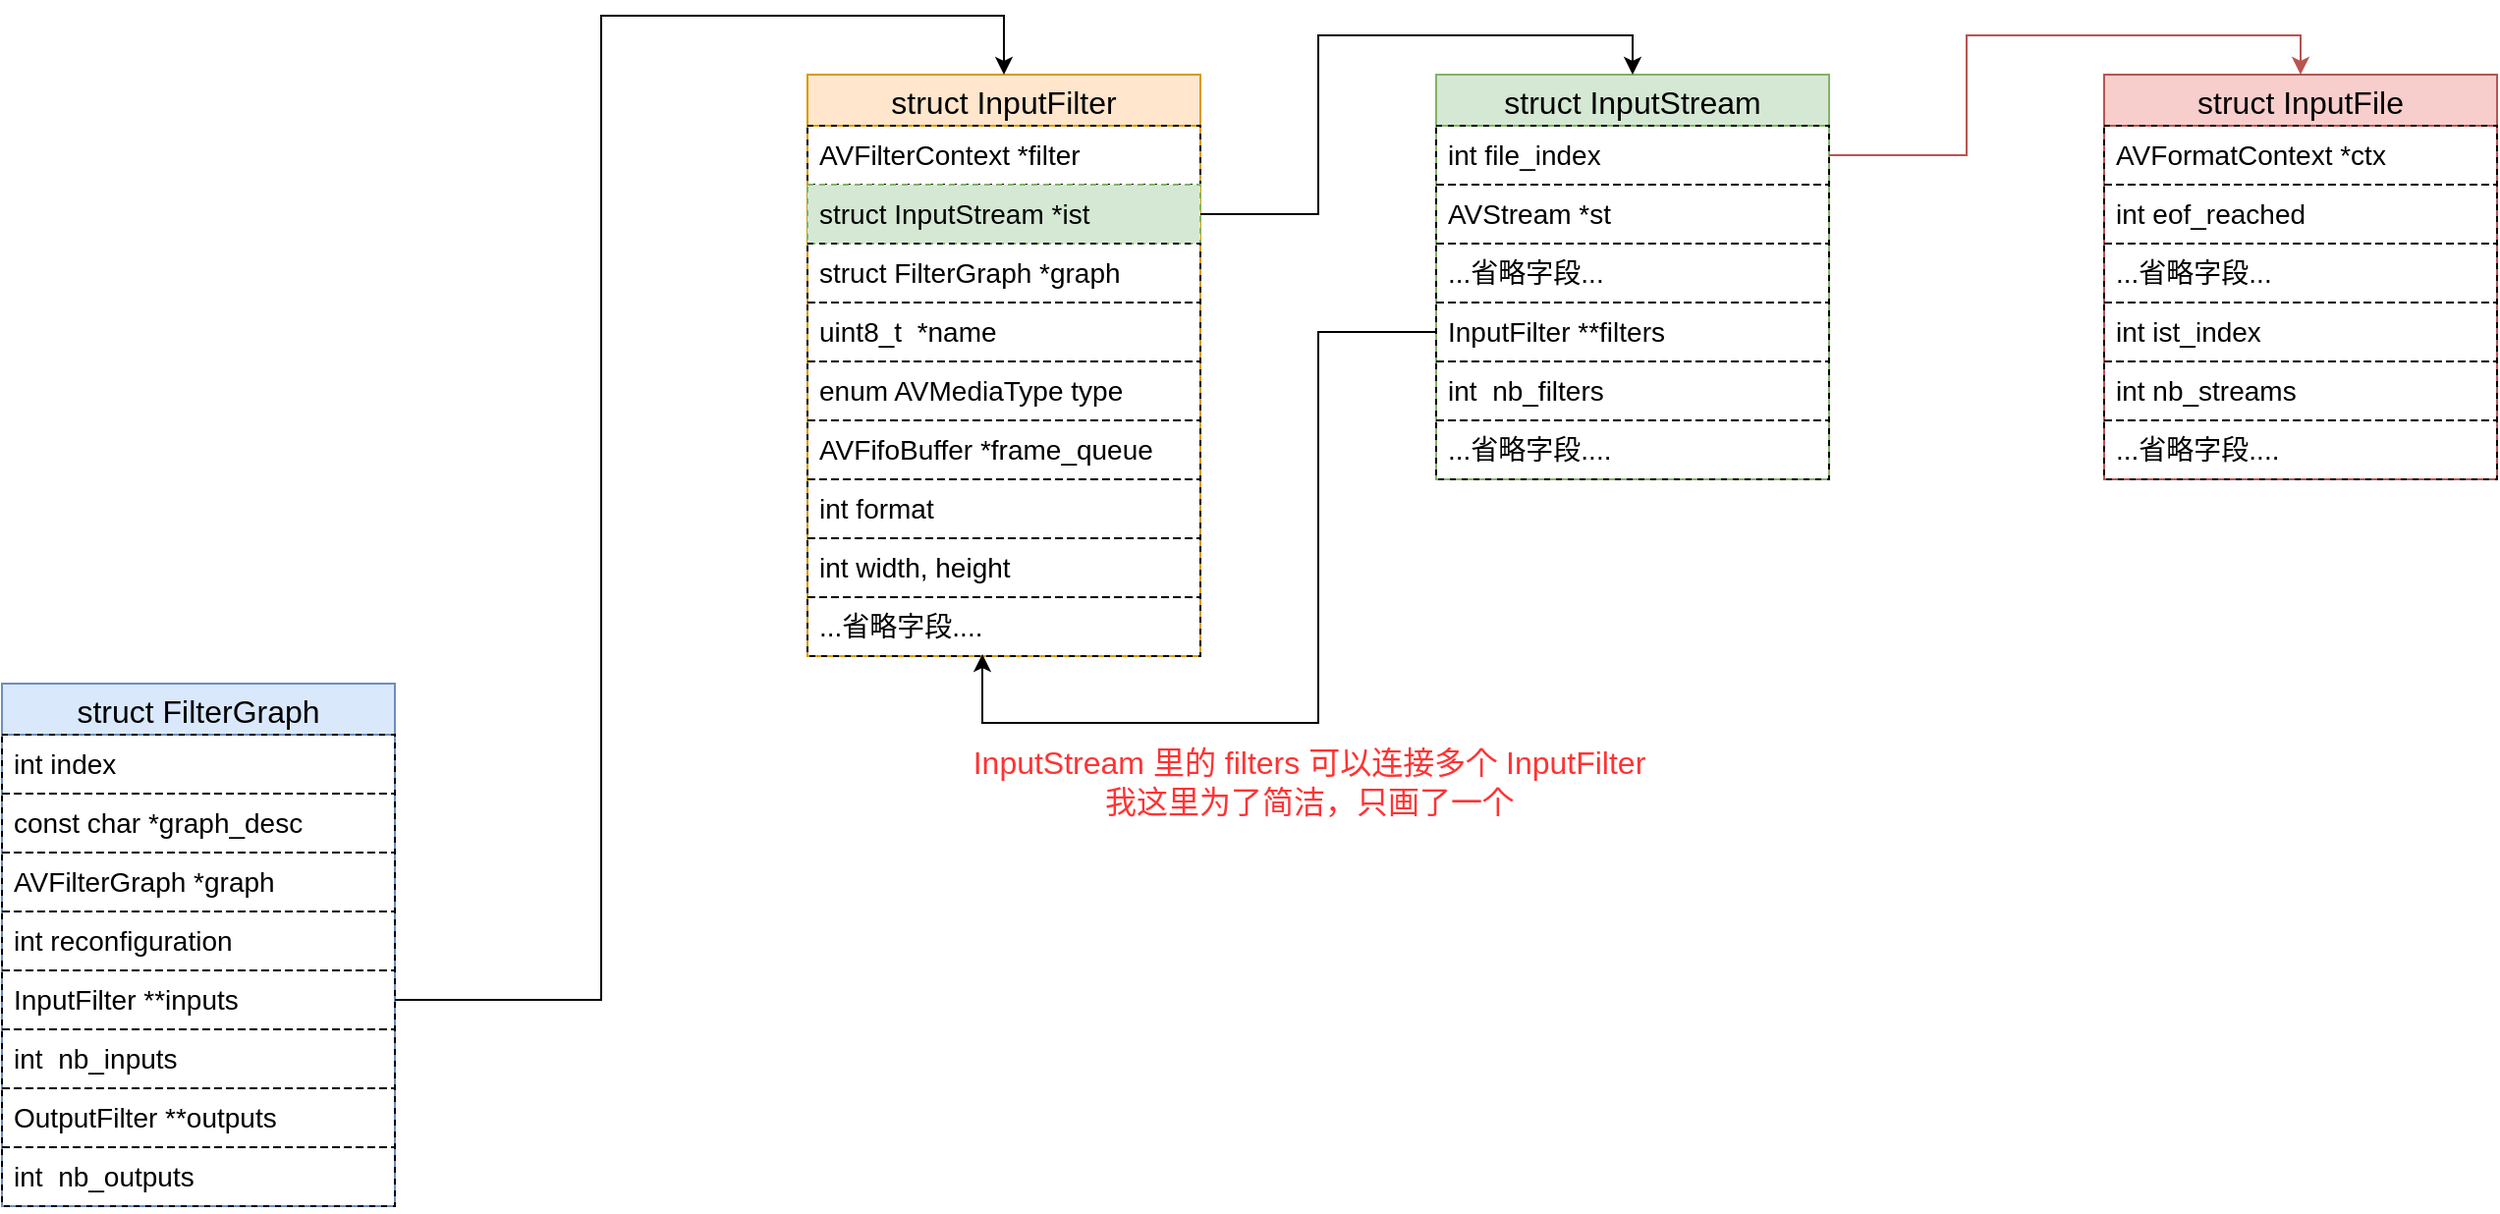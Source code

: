 <mxfile version="20.2.3" type="device"><diagram id="CCSkUD4YMc4SreTmyc2y" name="第 1 页"><mxGraphModel dx="1384" dy="2034" grid="1" gridSize="10" guides="1" tooltips="1" connect="1" arrows="1" fold="1" page="1" pageScale="1" pageWidth="827" pageHeight="1169" math="0" shadow="0"><root><mxCell id="0"/><mxCell id="1" parent="0"/><mxCell id="fyDznYu2upmtHlqrGjxY-17" style="edgeStyle=orthogonalEdgeStyle;rounded=0;orthogonalLoop=1;jettySize=auto;html=1;fontSize=14;" parent="1" edge="1"><mxGeometry relative="1" as="geometry"><mxPoint x="410" y="560" as="sourcePoint"/></mxGeometry></mxCell><mxCell id="fyDznYu2upmtHlqrGjxY-18" style="edgeStyle=orthogonalEdgeStyle;rounded=0;orthogonalLoop=1;jettySize=auto;html=1;fontSize=14;" parent="1" edge="1"><mxGeometry relative="1" as="geometry"><mxPoint x="410" y="686" as="sourcePoint"/></mxGeometry></mxCell><mxCell id="fyDznYu2upmtHlqrGjxY-19" style="edgeStyle=orthogonalEdgeStyle;rounded=0;orthogonalLoop=1;jettySize=auto;html=1;fontSize=14;" parent="1" edge="1"><mxGeometry relative="1" as="geometry"><mxPoint x="410" y="790" as="sourcePoint"/></mxGeometry></mxCell><mxCell id="8_6qjG8QRdry3MQpdeZb-2" value="struct FilterGraph" style="swimlane;fontStyle=0;childLayout=stackLayout;horizontal=1;startSize=26;horizontalStack=0;resizeParent=1;resizeParentMax=0;resizeLast=0;collapsible=1;marginBottom=0;align=center;fontSize=16;strokeColor=#6c8ebf;fillColor=#dae8fc;fillStyle=auto;rounded=0;shadow=0;glass=0;sketch=0;swimlaneFillColor=none;" parent="1" vertex="1"><mxGeometry x="140" y="310" width="200" height="266" as="geometry"><mxRectangle x="140" y="310" width="160" height="30" as="alternateBounds"/></mxGeometry></mxCell><mxCell id="8_6qjG8QRdry3MQpdeZb-4" value="int index" style="text;strokeColor=default;fillColor=none;spacingLeft=4;spacingRight=4;overflow=hidden;rotatable=0;points=[[0,0.5],[1,0.5]];portConstraint=eastwest;fontSize=14;labelBackgroundColor=none;labelBorderColor=none;dashed=1;" parent="8_6qjG8QRdry3MQpdeZb-2" vertex="1"><mxGeometry y="26" width="200" height="30" as="geometry"/></mxCell><mxCell id="8_6qjG8QRdry3MQpdeZb-5" value="const char *graph_desc" style="text;strokeColor=default;fillColor=none;spacingLeft=4;spacingRight=4;overflow=hidden;rotatable=0;points=[[0,0.5],[1,0.5]];portConstraint=eastwest;fontSize=14;dashed=1;" parent="8_6qjG8QRdry3MQpdeZb-2" vertex="1"><mxGeometry y="56" width="200" height="30" as="geometry"/></mxCell><mxCell id="8_6qjG8QRdry3MQpdeZb-6" value="AVFilterGraph *graph" style="text;strokeColor=default;fillColor=none;spacingLeft=4;spacingRight=4;overflow=hidden;rotatable=0;points=[[0,0.5],[1,0.5]];portConstraint=eastwest;fontSize=14;dashed=1;" parent="8_6qjG8QRdry3MQpdeZb-2" vertex="1"><mxGeometry y="86" width="200" height="30" as="geometry"/></mxCell><mxCell id="8_6qjG8QRdry3MQpdeZb-7" value="int reconfiguration" style="text;strokeColor=default;fillColor=none;spacingLeft=4;spacingRight=4;overflow=hidden;rotatable=0;points=[[0,0.5],[1,0.5]];portConstraint=eastwest;fontSize=14;dashed=1;" parent="8_6qjG8QRdry3MQpdeZb-2" vertex="1"><mxGeometry y="116" width="200" height="30" as="geometry"/></mxCell><mxCell id="8_6qjG8QRdry3MQpdeZb-8" value="InputFilter **inputs" style="text;strokeColor=default;fillColor=none;spacingLeft=4;spacingRight=4;overflow=hidden;rotatable=0;points=[[0,0.5],[1,0.5]];portConstraint=eastwest;fontSize=14;dashed=1;" parent="8_6qjG8QRdry3MQpdeZb-2" vertex="1"><mxGeometry y="146" width="200" height="30" as="geometry"/></mxCell><mxCell id="8_6qjG8QRdry3MQpdeZb-9" value="int  nb_inputs" style="text;strokeColor=default;fillColor=none;spacingLeft=4;spacingRight=4;overflow=hidden;rotatable=0;points=[[0,0.5],[1,0.5]];portConstraint=eastwest;fontSize=14;dashed=1;" parent="8_6qjG8QRdry3MQpdeZb-2" vertex="1"><mxGeometry y="176" width="200" height="30" as="geometry"/></mxCell><mxCell id="8_6qjG8QRdry3MQpdeZb-12" value="OutputFilter **outputs" style="text;strokeColor=default;fillColor=none;spacingLeft=4;spacingRight=4;overflow=hidden;rotatable=0;points=[[0,0.5],[1,0.5]];portConstraint=eastwest;fontSize=14;dashed=1;" parent="8_6qjG8QRdry3MQpdeZb-2" vertex="1"><mxGeometry y="206" width="200" height="30" as="geometry"/></mxCell><mxCell id="8_6qjG8QRdry3MQpdeZb-23" value="int  nb_outputs" style="text;strokeColor=default;fillColor=none;spacingLeft=4;spacingRight=4;overflow=hidden;rotatable=0;points=[[0,0.5],[1,0.5]];portConstraint=eastwest;fontSize=14;dashed=1;" parent="8_6qjG8QRdry3MQpdeZb-2" vertex="1"><mxGeometry y="236" width="200" height="30" as="geometry"/></mxCell><mxCell id="8_6qjG8QRdry3MQpdeZb-24" value="struct InputFilter" style="swimlane;fontStyle=0;childLayout=stackLayout;horizontal=1;startSize=26;horizontalStack=0;resizeParent=1;resizeParentMax=0;resizeLast=0;collapsible=1;marginBottom=0;align=center;fontSize=16;strokeColor=#d79b00;fillColor=#ffe6cc;fillStyle=auto;rounded=0;shadow=0;glass=0;sketch=0;gradientColor=none;swimlaneFillColor=none;" parent="1" vertex="1"><mxGeometry x="550" width="200" height="296" as="geometry"><mxRectangle x="140" y="310" width="160" height="30" as="alternateBounds"/></mxGeometry></mxCell><mxCell id="8_6qjG8QRdry3MQpdeZb-25" value="AVFilterContext *filter" style="text;strokeColor=default;fillColor=none;spacingLeft=4;spacingRight=4;overflow=hidden;rotatable=0;points=[[0,0.5],[1,0.5]];portConstraint=eastwest;fontSize=14;labelBackgroundColor=none;labelBorderColor=none;dashed=1;" parent="8_6qjG8QRdry3MQpdeZb-24" vertex="1"><mxGeometry y="26" width="200" height="30" as="geometry"/></mxCell><mxCell id="8_6qjG8QRdry3MQpdeZb-33" value="struct InputStream *ist" style="text;strokeColor=#82b366;fillColor=#d5e8d4;spacingLeft=4;spacingRight=4;overflow=hidden;rotatable=0;points=[[0,0.5],[1,0.5]];portConstraint=eastwest;fontSize=14;labelBackgroundColor=none;labelBorderColor=none;dashed=1;" parent="8_6qjG8QRdry3MQpdeZb-24" vertex="1"><mxGeometry y="56" width="200" height="30" as="geometry"/></mxCell><mxCell id="8_6qjG8QRdry3MQpdeZb-34" value="struct FilterGraph *graph" style="text;strokeColor=default;fillColor=none;spacingLeft=4;spacingRight=4;overflow=hidden;rotatable=0;points=[[0,0.5],[1,0.5]];portConstraint=eastwest;fontSize=14;labelBackgroundColor=none;labelBorderColor=none;dashed=1;" parent="8_6qjG8QRdry3MQpdeZb-24" vertex="1"><mxGeometry y="86" width="200" height="30" as="geometry"/></mxCell><mxCell id="8_6qjG8QRdry3MQpdeZb-35" value="uint8_t  *name" style="text;strokeColor=default;fillColor=none;spacingLeft=4;spacingRight=4;overflow=hidden;rotatable=0;points=[[0,0.5],[1,0.5]];portConstraint=eastwest;fontSize=14;labelBackgroundColor=none;labelBorderColor=none;dashed=1;" parent="8_6qjG8QRdry3MQpdeZb-24" vertex="1"><mxGeometry y="116" width="200" height="30" as="geometry"/></mxCell><mxCell id="8_6qjG8QRdry3MQpdeZb-36" value="enum AVMediaType type" style="text;strokeColor=default;fillColor=none;spacingLeft=4;spacingRight=4;overflow=hidden;rotatable=0;points=[[0,0.5],[1,0.5]];portConstraint=eastwest;fontSize=14;labelBackgroundColor=none;labelBorderColor=none;dashed=1;" parent="8_6qjG8QRdry3MQpdeZb-24" vertex="1"><mxGeometry y="146" width="200" height="30" as="geometry"/></mxCell><mxCell id="8_6qjG8QRdry3MQpdeZb-38" value="AVFifoBuffer *frame_queue" style="text;strokeColor=default;fillColor=none;spacingLeft=4;spacingRight=4;overflow=hidden;rotatable=0;points=[[0,0.5],[1,0.5]];portConstraint=eastwest;fontSize=14;labelBackgroundColor=none;labelBorderColor=none;dashed=1;" parent="8_6qjG8QRdry3MQpdeZb-24" vertex="1"><mxGeometry y="176" width="200" height="30" as="geometry"/></mxCell><mxCell id="8_6qjG8QRdry3MQpdeZb-37" value="int format" style="text;strokeColor=default;fillColor=none;spacingLeft=4;spacingRight=4;overflow=hidden;rotatable=0;points=[[0,0.5],[1,0.5]];portConstraint=eastwest;fontSize=14;labelBackgroundColor=none;labelBorderColor=none;dashed=1;" parent="8_6qjG8QRdry3MQpdeZb-24" vertex="1"><mxGeometry y="206" width="200" height="30" as="geometry"/></mxCell><mxCell id="8_6qjG8QRdry3MQpdeZb-40" value="int width, height" style="text;strokeColor=default;fillColor=none;spacingLeft=4;spacingRight=4;overflow=hidden;rotatable=0;points=[[0,0.5],[1,0.5]];portConstraint=eastwest;fontSize=14;labelBackgroundColor=none;labelBorderColor=none;dashed=1;" parent="8_6qjG8QRdry3MQpdeZb-24" vertex="1"><mxGeometry y="236" width="200" height="30" as="geometry"/></mxCell><mxCell id="8_6qjG8QRdry3MQpdeZb-44" value="...省略字段...." style="text;strokeColor=default;fillColor=none;spacingLeft=4;spacingRight=4;overflow=hidden;rotatable=0;points=[[0,0.5],[1,0.5]];portConstraint=eastwest;fontSize=14;labelBackgroundColor=none;labelBorderColor=none;dashed=1;" parent="8_6qjG8QRdry3MQpdeZb-24" vertex="1"><mxGeometry y="266" width="200" height="30" as="geometry"/></mxCell><mxCell id="HOu3EGebhWTETOaYvl4e-10" value="struct InputStream" style="swimlane;fontStyle=0;childLayout=stackLayout;horizontal=1;startSize=26;horizontalStack=0;resizeParent=1;resizeParentMax=0;resizeLast=0;collapsible=1;marginBottom=0;align=center;fontSize=16;strokeColor=#82b366;fillColor=#d5e8d4;fillStyle=auto;rounded=0;shadow=0;glass=0;sketch=0;swimlaneFillColor=none;" parent="1" vertex="1"><mxGeometry x="870" width="200" height="206" as="geometry"><mxRectangle x="140" y="310" width="160" height="30" as="alternateBounds"/></mxGeometry></mxCell><mxCell id="HOu3EGebhWTETOaYvl4e-11" value="int file_index" style="text;strokeColor=default;fillColor=none;spacingLeft=4;spacingRight=4;overflow=hidden;rotatable=0;points=[[0,0.5],[1,0.5]];portConstraint=eastwest;fontSize=14;labelBackgroundColor=none;labelBorderColor=none;dashed=1;" parent="HOu3EGebhWTETOaYvl4e-10" vertex="1"><mxGeometry y="26" width="200" height="30" as="geometry"/></mxCell><mxCell id="HOu3EGebhWTETOaYvl4e-12" value="AVStream *st" style="text;strokeColor=default;fillColor=none;spacingLeft=4;spacingRight=4;overflow=hidden;rotatable=0;points=[[0,0.5],[1,0.5]];portConstraint=eastwest;fontSize=14;labelBackgroundColor=none;labelBorderColor=none;dashed=1;" parent="HOu3EGebhWTETOaYvl4e-10" vertex="1"><mxGeometry y="56" width="200" height="30" as="geometry"/></mxCell><mxCell id="HOu3EGebhWTETOaYvl4e-13" value="...省略字段..." style="text;strokeColor=default;fillColor=none;spacingLeft=4;spacingRight=4;overflow=hidden;rotatable=0;points=[[0,0.5],[1,0.5]];portConstraint=eastwest;fontSize=14;labelBackgroundColor=none;labelBorderColor=none;dashed=1;" parent="HOu3EGebhWTETOaYvl4e-10" vertex="1"><mxGeometry y="86" width="200" height="30" as="geometry"/></mxCell><mxCell id="HOu3EGebhWTETOaYvl4e-14" value="InputFilter **filters" style="text;strokeColor=default;fillColor=none;spacingLeft=4;spacingRight=4;overflow=hidden;rotatable=0;points=[[0,0.5],[1,0.5]];portConstraint=eastwest;fontSize=14;labelBackgroundColor=none;labelBorderColor=none;dashed=1;" parent="HOu3EGebhWTETOaYvl4e-10" vertex="1"><mxGeometry y="116" width="200" height="30" as="geometry"/></mxCell><mxCell id="HOu3EGebhWTETOaYvl4e-15" value="int  nb_filters" style="text;strokeColor=default;fillColor=none;spacingLeft=4;spacingRight=4;overflow=hidden;rotatable=0;points=[[0,0.5],[1,0.5]];portConstraint=eastwest;fontSize=14;labelBackgroundColor=none;labelBorderColor=none;dashed=1;" parent="HOu3EGebhWTETOaYvl4e-10" vertex="1"><mxGeometry y="146" width="200" height="30" as="geometry"/></mxCell><mxCell id="HOu3EGebhWTETOaYvl4e-19" value="...省略字段...." style="text;strokeColor=default;fillColor=none;spacingLeft=4;spacingRight=4;overflow=hidden;rotatable=0;points=[[0,0.5],[1,0.5]];portConstraint=eastwest;fontSize=14;labelBackgroundColor=none;labelBorderColor=none;dashed=1;" parent="HOu3EGebhWTETOaYvl4e-10" vertex="1"><mxGeometry y="176" width="200" height="30" as="geometry"/></mxCell><mxCell id="HOu3EGebhWTETOaYvl4e-32" value="struct InputFile" style="swimlane;fontStyle=0;childLayout=stackLayout;horizontal=1;startSize=26;horizontalStack=0;resizeParent=1;resizeParentMax=0;resizeLast=0;collapsible=1;marginBottom=0;align=center;fontSize=16;strokeColor=#b85450;fillColor=#f8cecc;fillStyle=auto;rounded=0;shadow=0;glass=0;sketch=0;swimlaneFillColor=none;" parent="1" vertex="1"><mxGeometry x="1210" width="200" height="206" as="geometry"><mxRectangle x="140" y="310" width="160" height="30" as="alternateBounds"/></mxGeometry></mxCell><mxCell id="HOu3EGebhWTETOaYvl4e-33" value="AVFormatContext *ctx" style="text;strokeColor=default;fillColor=none;spacingLeft=4;spacingRight=4;overflow=hidden;rotatable=0;points=[[0,0.5],[1,0.5]];portConstraint=eastwest;fontSize=14;labelBackgroundColor=none;labelBorderColor=none;dashed=1;" parent="HOu3EGebhWTETOaYvl4e-32" vertex="1"><mxGeometry y="26" width="200" height="30" as="geometry"/></mxCell><mxCell id="HOu3EGebhWTETOaYvl4e-34" value="int eof_reached" style="text;strokeColor=default;fillColor=none;spacingLeft=4;spacingRight=4;overflow=hidden;rotatable=0;points=[[0,0.5],[1,0.5]];portConstraint=eastwest;fontSize=14;labelBackgroundColor=none;labelBorderColor=none;dashed=1;" parent="HOu3EGebhWTETOaYvl4e-32" vertex="1"><mxGeometry y="56" width="200" height="30" as="geometry"/></mxCell><mxCell id="HOu3EGebhWTETOaYvl4e-35" value="...省略字段..." style="text;strokeColor=default;fillColor=none;spacingLeft=4;spacingRight=4;overflow=hidden;rotatable=0;points=[[0,0.5],[1,0.5]];portConstraint=eastwest;fontSize=14;labelBackgroundColor=none;labelBorderColor=none;dashed=1;" parent="HOu3EGebhWTETOaYvl4e-32" vertex="1"><mxGeometry y="86" width="200" height="30" as="geometry"/></mxCell><mxCell id="HOu3EGebhWTETOaYvl4e-36" value="int ist_index" style="text;strokeColor=default;fillColor=none;spacingLeft=4;spacingRight=4;overflow=hidden;rotatable=0;points=[[0,0.5],[1,0.5]];portConstraint=eastwest;fontSize=14;labelBackgroundColor=none;labelBorderColor=none;dashed=1;" parent="HOu3EGebhWTETOaYvl4e-32" vertex="1"><mxGeometry y="116" width="200" height="30" as="geometry"/></mxCell><mxCell id="HOu3EGebhWTETOaYvl4e-37" value="int nb_streams" style="text;strokeColor=default;fillColor=none;spacingLeft=4;spacingRight=4;overflow=hidden;rotatable=0;points=[[0,0.5],[1,0.5]];portConstraint=eastwest;fontSize=14;labelBackgroundColor=none;labelBorderColor=none;dashed=1;" parent="HOu3EGebhWTETOaYvl4e-32" vertex="1"><mxGeometry y="146" width="200" height="30" as="geometry"/></mxCell><mxCell id="HOu3EGebhWTETOaYvl4e-38" value="...省略字段...." style="text;strokeColor=default;fillColor=none;spacingLeft=4;spacingRight=4;overflow=hidden;rotatable=0;points=[[0,0.5],[1,0.5]];portConstraint=eastwest;fontSize=14;labelBackgroundColor=none;labelBorderColor=none;dashed=1;" parent="HOu3EGebhWTETOaYvl4e-32" vertex="1"><mxGeometry y="176" width="200" height="30" as="geometry"/></mxCell><mxCell id="HOu3EGebhWTETOaYvl4e-46" style="edgeStyle=orthogonalEdgeStyle;rounded=0;orthogonalLoop=1;jettySize=auto;html=1;entryX=0.5;entryY=0;entryDx=0;entryDy=0;" parent="1" source="8_6qjG8QRdry3MQpdeZb-8" target="8_6qjG8QRdry3MQpdeZb-24" edge="1"><mxGeometry relative="1" as="geometry"><Array as="points"><mxPoint x="445" y="471"/><mxPoint x="445" y="-30"/><mxPoint x="650" y="-30"/></Array></mxGeometry></mxCell><mxCell id="HOu3EGebhWTETOaYvl4e-47" value="InputStream 里的 filters 可以连接多个 InputFilter&lt;br&gt;我这里为了简洁，只画了一个" style="text;strokeColor=none;fillColor=none;html=1;fontSize=16;fontStyle=0;verticalAlign=middle;align=center;fontColor=#FF3333;" parent="1" vertex="1"><mxGeometry x="610" y="340" width="390" height="40" as="geometry"/></mxCell><mxCell id="HOu3EGebhWTETOaYvl4e-50" style="edgeStyle=orthogonalEdgeStyle;rounded=0;orthogonalLoop=1;jettySize=auto;html=1;entryX=0.5;entryY=0;entryDx=0;entryDy=0;fontSize=16;fontColor=#FF3333;" parent="1" source="8_6qjG8QRdry3MQpdeZb-33" target="HOu3EGebhWTETOaYvl4e-10" edge="1"><mxGeometry relative="1" as="geometry"/></mxCell><mxCell id="HOu3EGebhWTETOaYvl4e-78" style="edgeStyle=orthogonalEdgeStyle;rounded=0;orthogonalLoop=1;jettySize=auto;html=1;entryX=0.445;entryY=0.967;entryDx=0;entryDy=0;entryPerimeter=0;fontSize=16;fontColor=#FF3333;strokeColor=#000000;" parent="1" source="HOu3EGebhWTETOaYvl4e-14" target="8_6qjG8QRdry3MQpdeZb-44" edge="1"><mxGeometry relative="1" as="geometry"><Array as="points"><mxPoint x="810" y="131"/><mxPoint x="810" y="330"/><mxPoint x="639" y="330"/></Array></mxGeometry></mxCell><mxCell id="HOu3EGebhWTETOaYvl4e-79" style="edgeStyle=orthogonalEdgeStyle;rounded=0;orthogonalLoop=1;jettySize=auto;html=1;entryX=0.5;entryY=0;entryDx=0;entryDy=0;fontSize=16;fontColor=#FF3333;strokeColor=#b85450;fillColor=#f8cecc;" parent="1" source="HOu3EGebhWTETOaYvl4e-11" target="HOu3EGebhWTETOaYvl4e-32" edge="1"><mxGeometry relative="1" as="geometry"/></mxCell></root></mxGraphModel></diagram></mxfile>
